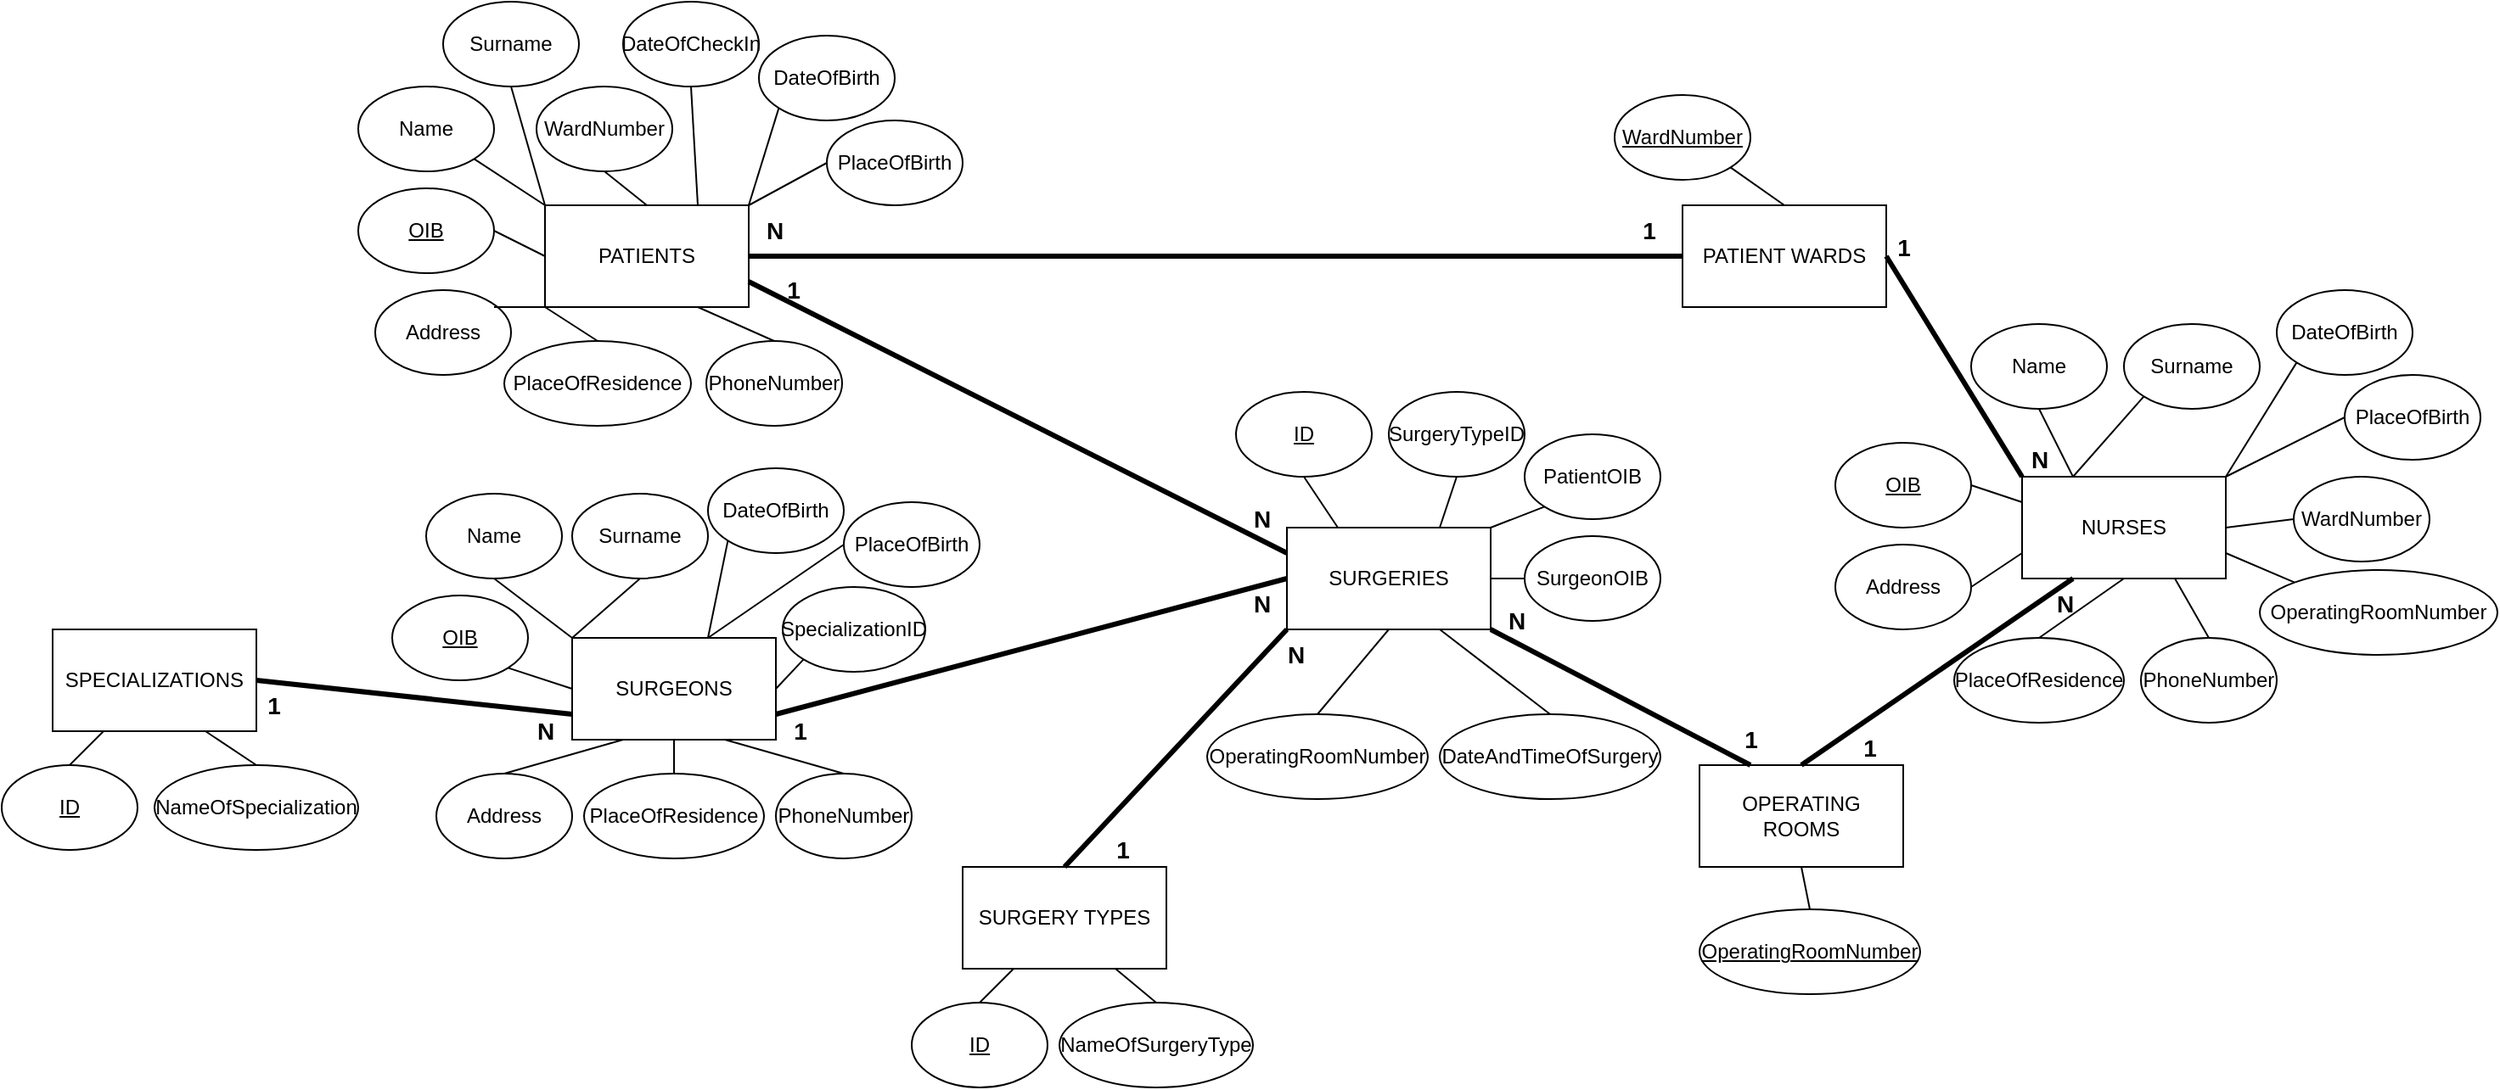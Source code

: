 <mxfile version="15.9.4" type="device"><diagram id="eH_5Y954doRz_A873sbr" name="HospitaDBDiagram"><mxGraphModel dx="1826" dy="781" grid="1" gridSize="10" guides="1" tooltips="1" connect="1" arrows="1" fold="1" page="1" pageScale="1" pageWidth="827" pageHeight="1169" math="0" shadow="0"><root><mxCell id="0"/><mxCell id="1" parent="0"/><mxCell id="2ee_6VMPxP_qQMHYE9O8-1" value="PATIENTS" style="rounded=0;whiteSpace=wrap;html=1;" parent="1" vertex="1"><mxGeometry x="410" y="190" width="120" height="60" as="geometry"/></mxCell><mxCell id="2ee_6VMPxP_qQMHYE9O8-2" value="Name" style="ellipse;whiteSpace=wrap;html=1;" parent="1" vertex="1"><mxGeometry x="300" y="120" width="80" height="50" as="geometry"/></mxCell><mxCell id="2ee_6VMPxP_qQMHYE9O8-3" value="Surname" style="ellipse;whiteSpace=wrap;html=1;" parent="1" vertex="1"><mxGeometry x="350" y="70" width="80" height="50" as="geometry"/></mxCell><mxCell id="2ee_6VMPxP_qQMHYE9O8-5" value="&lt;u&gt;OIB&lt;/u&gt;" style="ellipse;whiteSpace=wrap;html=1;" parent="1" vertex="1"><mxGeometry x="300" y="180" width="80" height="50" as="geometry"/></mxCell><mxCell id="2ee_6VMPxP_qQMHYE9O8-14" value="WardNumber" style="ellipse;whiteSpace=wrap;html=1;fontStyle=0" parent="1" vertex="1"><mxGeometry x="405" y="120" width="80" height="50" as="geometry"/></mxCell><mxCell id="2ee_6VMPxP_qQMHYE9O8-15" value="PATIENT WARDS" style="rounded=0;whiteSpace=wrap;html=1;" parent="1" vertex="1"><mxGeometry x="1080" y="190" width="120" height="60" as="geometry"/></mxCell><mxCell id="2ee_6VMPxP_qQMHYE9O8-16" value="&lt;u&gt;WardNumber&lt;/u&gt;" style="ellipse;whiteSpace=wrap;html=1;" parent="1" vertex="1"><mxGeometry x="1040" y="125" width="80" height="50" as="geometry"/></mxCell><mxCell id="2ee_6VMPxP_qQMHYE9O8-19" value="OPERATING ROOMS" style="rounded=0;whiteSpace=wrap;html=1;" parent="1" vertex="1"><mxGeometry x="1090" y="520" width="120" height="60" as="geometry"/></mxCell><mxCell id="2ee_6VMPxP_qQMHYE9O8-20" value="&lt;u&gt;OperatingRoomNumber&lt;/u&gt;" style="ellipse;whiteSpace=wrap;html=1;" parent="1" vertex="1"><mxGeometry x="1090" y="605" width="130" height="50" as="geometry"/></mxCell><mxCell id="2ee_6VMPxP_qQMHYE9O8-21" value="NURSES" style="rounded=0;whiteSpace=wrap;html=1;" parent="1" vertex="1"><mxGeometry x="1280" y="350" width="120" height="60" as="geometry"/></mxCell><mxCell id="2ee_6VMPxP_qQMHYE9O8-22" value="Name" style="ellipse;whiteSpace=wrap;html=1;" parent="1" vertex="1"><mxGeometry x="1250" y="260" width="80" height="50" as="geometry"/></mxCell><mxCell id="2ee_6VMPxP_qQMHYE9O8-23" value="Surname" style="ellipse;whiteSpace=wrap;html=1;" parent="1" vertex="1"><mxGeometry x="1340" y="260" width="80" height="50" as="geometry"/></mxCell><mxCell id="2ee_6VMPxP_qQMHYE9O8-24" value="&lt;u&gt;OIB&lt;/u&gt;" style="ellipse;whiteSpace=wrap;html=1;" parent="1" vertex="1"><mxGeometry x="1170" y="330" width="80" height="50" as="geometry"/></mxCell><mxCell id="2ee_6VMPxP_qQMHYE9O8-26" value="Address" style="ellipse;whiteSpace=wrap;html=1;" parent="1" vertex="1"><mxGeometry x="1170" y="390" width="80" height="50" as="geometry"/></mxCell><mxCell id="2ee_6VMPxP_qQMHYE9O8-30" value="PhoneNumber" style="ellipse;whiteSpace=wrap;html=1;" parent="1" vertex="1"><mxGeometry x="1350" y="445" width="80" height="50" as="geometry"/></mxCell><mxCell id="2ee_6VMPxP_qQMHYE9O8-31" value="WardNumber" style="ellipse;whiteSpace=wrap;html=1;" parent="1" vertex="1"><mxGeometry x="1440" y="350" width="80" height="50" as="geometry"/></mxCell><mxCell id="2ee_6VMPxP_qQMHYE9O8-32" value="OperatingRoomNumber" style="ellipse;whiteSpace=wrap;html=1;" parent="1" vertex="1"><mxGeometry x="1420" y="405" width="140" height="50" as="geometry"/></mxCell><mxCell id="2ee_6VMPxP_qQMHYE9O8-33" value="SURGEONS" style="rounded=0;whiteSpace=wrap;html=1;" parent="1" vertex="1"><mxGeometry x="426" y="445" width="120" height="60" as="geometry"/></mxCell><mxCell id="2ee_6VMPxP_qQMHYE9O8-34" value="Name" style="ellipse;whiteSpace=wrap;html=1;" parent="1" vertex="1"><mxGeometry x="340" y="360" width="80" height="50" as="geometry"/></mxCell><mxCell id="2ee_6VMPxP_qQMHYE9O8-35" value="Surname" style="ellipse;whiteSpace=wrap;html=1;" parent="1" vertex="1"><mxGeometry x="426" y="360" width="80" height="50" as="geometry"/></mxCell><mxCell id="2ee_6VMPxP_qQMHYE9O8-36" value="&lt;u&gt;OIB&lt;/u&gt;" style="ellipse;whiteSpace=wrap;html=1;" parent="1" vertex="1"><mxGeometry x="320" y="420" width="80" height="50" as="geometry"/></mxCell><mxCell id="2ee_6VMPxP_qQMHYE9O8-43" value="SpecializationID" style="ellipse;whiteSpace=wrap;html=1;" parent="1" vertex="1"><mxGeometry x="550" y="415" width="84" height="50" as="geometry"/></mxCell><mxCell id="2ee_6VMPxP_qQMHYE9O8-45" value="SPECIALIZATIONS" style="rounded=0;whiteSpace=wrap;html=1;" parent="1" vertex="1"><mxGeometry x="120" y="440" width="120" height="60" as="geometry"/></mxCell><mxCell id="2ee_6VMPxP_qQMHYE9O8-46" value="&lt;u&gt;ID&lt;/u&gt;" style="ellipse;whiteSpace=wrap;html=1;" parent="1" vertex="1"><mxGeometry x="90" y="520" width="80" height="50" as="geometry"/></mxCell><mxCell id="2ee_6VMPxP_qQMHYE9O8-47" value="NameOfSpecialization" style="ellipse;whiteSpace=wrap;html=1;" parent="1" vertex="1"><mxGeometry x="180" y="520" width="120" height="50" as="geometry"/></mxCell><mxCell id="2ee_6VMPxP_qQMHYE9O8-48" value="SURGERIES" style="rounded=0;whiteSpace=wrap;html=1;" parent="1" vertex="1"><mxGeometry x="847" y="380" width="120" height="60" as="geometry"/></mxCell><mxCell id="2ee_6VMPxP_qQMHYE9O8-49" value="SurgeryTypeID" style="ellipse;whiteSpace=wrap;html=1;" parent="1" vertex="1"><mxGeometry x="907" y="300" width="80" height="50" as="geometry"/></mxCell><mxCell id="2ee_6VMPxP_qQMHYE9O8-50" value="&lt;u&gt;ID&lt;/u&gt;" style="ellipse;whiteSpace=wrap;html=1;" parent="1" vertex="1"><mxGeometry x="817" y="300" width="80" height="50" as="geometry"/></mxCell><mxCell id="2ee_6VMPxP_qQMHYE9O8-52" value="PatientOIB" style="ellipse;whiteSpace=wrap;html=1;" parent="1" vertex="1"><mxGeometry x="987" y="325" width="80" height="50" as="geometry"/></mxCell><mxCell id="2ee_6VMPxP_qQMHYE9O8-53" value="SurgeonOIB" style="ellipse;whiteSpace=wrap;html=1;" parent="1" vertex="1"><mxGeometry x="987" y="385" width="80" height="50" as="geometry"/></mxCell><mxCell id="2ee_6VMPxP_qQMHYE9O8-56" value="DateAndTimeOfSurgery" style="ellipse;whiteSpace=wrap;html=1;" parent="1" vertex="1"><mxGeometry x="937" y="490" width="130" height="50" as="geometry"/></mxCell><mxCell id="2ee_6VMPxP_qQMHYE9O8-57" value="OperatingRoomNumber" style="ellipse;whiteSpace=wrap;html=1;" parent="1" vertex="1"><mxGeometry x="800" y="490" width="130" height="50" as="geometry"/></mxCell><mxCell id="2ee_6VMPxP_qQMHYE9O8-63" value="Address" style="ellipse;whiteSpace=wrap;html=1;" parent="1" vertex="1"><mxGeometry x="346" y="525" width="80" height="50" as="geometry"/></mxCell><mxCell id="2ee_6VMPxP_qQMHYE9O8-65" value="PhoneNumber" style="ellipse;whiteSpace=wrap;html=1;" parent="1" vertex="1"><mxGeometry x="546" y="525" width="80" height="50" as="geometry"/></mxCell><mxCell id="2ee_6VMPxP_qQMHYE9O8-66" value="Address" style="ellipse;whiteSpace=wrap;html=1;" parent="1" vertex="1"><mxGeometry x="310" y="240" width="80" height="50" as="geometry"/></mxCell><mxCell id="2ee_6VMPxP_qQMHYE9O8-67" value="PlaceOfResidence" style="ellipse;whiteSpace=wrap;html=1;" parent="1" vertex="1"><mxGeometry x="386" y="270" width="110" height="50" as="geometry"/></mxCell><mxCell id="2ee_6VMPxP_qQMHYE9O8-68" value="PhoneNumber" style="ellipse;whiteSpace=wrap;html=1;" parent="1" vertex="1"><mxGeometry x="505" y="270" width="80" height="50" as="geometry"/></mxCell><mxCell id="BNjwRfASftqPmTcdCCgz-1" value="" style="endArrow=none;html=1;rounded=0;entryX=1;entryY=1;entryDx=0;entryDy=0;exitX=0;exitY=0;exitDx=0;exitDy=0;" parent="1" source="2ee_6VMPxP_qQMHYE9O8-1" target="2ee_6VMPxP_qQMHYE9O8-2" edge="1"><mxGeometry width="50" height="50" relative="1" as="geometry"><mxPoint x="880" y="470" as="sourcePoint"/><mxPoint x="930" y="420" as="targetPoint"/></mxGeometry></mxCell><mxCell id="BNjwRfASftqPmTcdCCgz-2" value="" style="endArrow=none;html=1;rounded=0;entryX=1;entryY=0.5;entryDx=0;entryDy=0;exitX=0;exitY=0.5;exitDx=0;exitDy=0;" parent="1" source="2ee_6VMPxP_qQMHYE9O8-1" target="2ee_6VMPxP_qQMHYE9O8-5" edge="1"><mxGeometry width="50" height="50" relative="1" as="geometry"><mxPoint x="840" y="410" as="sourcePoint"/><mxPoint x="890" y="360" as="targetPoint"/></mxGeometry></mxCell><mxCell id="BNjwRfASftqPmTcdCCgz-3" value="" style="endArrow=none;html=1;rounded=0;exitX=0;exitY=1;exitDx=0;exitDy=0;" parent="1" source="2ee_6VMPxP_qQMHYE9O8-1" edge="1"><mxGeometry width="50" height="50" relative="1" as="geometry"><mxPoint x="840" y="410" as="sourcePoint"/><mxPoint x="380" y="250" as="targetPoint"/></mxGeometry></mxCell><mxCell id="BNjwRfASftqPmTcdCCgz-4" value="" style="endArrow=none;html=1;rounded=0;exitX=0.5;exitY=0;exitDx=0;exitDy=0;entryX=0;entryY=1;entryDx=0;entryDy=0;" parent="1" source="2ee_6VMPxP_qQMHYE9O8-67" target="2ee_6VMPxP_qQMHYE9O8-1" edge="1"><mxGeometry width="50" height="50" relative="1" as="geometry"><mxPoint x="840" y="410" as="sourcePoint"/><mxPoint x="400" y="260" as="targetPoint"/></mxGeometry></mxCell><mxCell id="BNjwRfASftqPmTcdCCgz-5" value="" style="endArrow=none;html=1;rounded=0;entryX=0.75;entryY=1;entryDx=0;entryDy=0;exitX=0.5;exitY=0;exitDx=0;exitDy=0;" parent="1" source="2ee_6VMPxP_qQMHYE9O8-68" target="2ee_6VMPxP_qQMHYE9O8-1" edge="1"><mxGeometry width="50" height="50" relative="1" as="geometry"><mxPoint x="890" y="370" as="sourcePoint"/><mxPoint x="940" y="320" as="targetPoint"/></mxGeometry></mxCell><mxCell id="BNjwRfASftqPmTcdCCgz-6" value="" style="endArrow=none;html=1;rounded=0;entryX=0.5;entryY=1;entryDx=0;entryDy=0;exitX=0;exitY=0;exitDx=0;exitDy=0;" parent="1" source="2ee_6VMPxP_qQMHYE9O8-1" target="2ee_6VMPxP_qQMHYE9O8-3" edge="1"><mxGeometry width="50" height="50" relative="1" as="geometry"><mxPoint x="890" y="370" as="sourcePoint"/><mxPoint x="940" y="320" as="targetPoint"/></mxGeometry></mxCell><mxCell id="BNjwRfASftqPmTcdCCgz-8" value="" style="endArrow=none;html=1;rounded=0;entryX=0.5;entryY=1;entryDx=0;entryDy=0;exitX=0.5;exitY=0;exitDx=0;exitDy=0;" parent="1" source="2ee_6VMPxP_qQMHYE9O8-1" target="2ee_6VMPxP_qQMHYE9O8-14" edge="1"><mxGeometry width="50" height="50" relative="1" as="geometry"><mxPoint x="890" y="370" as="sourcePoint"/><mxPoint x="940" y="320" as="targetPoint"/></mxGeometry></mxCell><mxCell id="BNjwRfASftqPmTcdCCgz-11" value="" style="endArrow=none;html=1;rounded=0;entryX=1;entryY=1;entryDx=0;entryDy=0;exitX=0.5;exitY=0;exitDx=0;exitDy=0;" parent="1" source="2ee_6VMPxP_qQMHYE9O8-15" target="2ee_6VMPxP_qQMHYE9O8-16" edge="1"><mxGeometry width="50" height="50" relative="1" as="geometry"><mxPoint x="870" y="365" as="sourcePoint"/><mxPoint x="920" y="315" as="targetPoint"/></mxGeometry></mxCell><mxCell id="BNjwRfASftqPmTcdCCgz-12" value="" style="endArrow=none;html=1;rounded=0;entryX=0.5;entryY=0;entryDx=0;entryDy=0;exitX=0.5;exitY=1;exitDx=0;exitDy=0;" parent="1" source="2ee_6VMPxP_qQMHYE9O8-19" target="2ee_6VMPxP_qQMHYE9O8-20" edge="1"><mxGeometry width="50" height="50" relative="1" as="geometry"><mxPoint x="680" y="695" as="sourcePoint"/><mxPoint x="730" y="645" as="targetPoint"/></mxGeometry></mxCell><mxCell id="BNjwRfASftqPmTcdCCgz-13" value="" style="endArrow=none;html=1;rounded=0;exitX=0.5;exitY=0;exitDx=0;exitDy=0;entryX=0.25;entryY=1;entryDx=0;entryDy=0;" parent="1" source="2ee_6VMPxP_qQMHYE9O8-46" target="2ee_6VMPxP_qQMHYE9O8-45" edge="1"><mxGeometry width="50" height="50" relative="1" as="geometry"><mxPoint x="700" y="410" as="sourcePoint"/><mxPoint x="750" y="360" as="targetPoint"/></mxGeometry></mxCell><mxCell id="BNjwRfASftqPmTcdCCgz-14" value="" style="endArrow=none;html=1;rounded=0;entryX=0.75;entryY=1;entryDx=0;entryDy=0;exitX=0.5;exitY=0;exitDx=0;exitDy=0;" parent="1" source="2ee_6VMPxP_qQMHYE9O8-47" target="2ee_6VMPxP_qQMHYE9O8-45" edge="1"><mxGeometry width="50" height="50" relative="1" as="geometry"><mxPoint x="630" y="550" as="sourcePoint"/><mxPoint x="680" y="500" as="targetPoint"/></mxGeometry></mxCell><mxCell id="BNjwRfASftqPmTcdCCgz-17" value="" style="endArrow=none;html=1;rounded=0;entryX=0.5;entryY=1;entryDx=0;entryDy=0;exitX=0.25;exitY=0;exitDx=0;exitDy=0;" parent="1" source="2ee_6VMPxP_qQMHYE9O8-21" target="2ee_6VMPxP_qQMHYE9O8-22" edge="1"><mxGeometry width="50" height="50" relative="1" as="geometry"><mxPoint x="960" y="510" as="sourcePoint"/><mxPoint x="1010" y="460" as="targetPoint"/></mxGeometry></mxCell><mxCell id="BNjwRfASftqPmTcdCCgz-18" value="" style="endArrow=none;html=1;rounded=0;entryX=0;entryY=1;entryDx=0;entryDy=0;exitX=0.25;exitY=0;exitDx=0;exitDy=0;" parent="1" source="2ee_6VMPxP_qQMHYE9O8-21" target="2ee_6VMPxP_qQMHYE9O8-23" edge="1"><mxGeometry width="50" height="50" relative="1" as="geometry"><mxPoint x="960" y="510" as="sourcePoint"/><mxPoint x="1010" y="460" as="targetPoint"/></mxGeometry></mxCell><mxCell id="BNjwRfASftqPmTcdCCgz-19" value="" style="endArrow=none;html=1;rounded=0;entryX=1;entryY=0.5;entryDx=0;entryDy=0;exitX=0;exitY=0.25;exitDx=0;exitDy=0;" parent="1" source="2ee_6VMPxP_qQMHYE9O8-21" target="2ee_6VMPxP_qQMHYE9O8-24" edge="1"><mxGeometry width="50" height="50" relative="1" as="geometry"><mxPoint x="960" y="510" as="sourcePoint"/><mxPoint x="1010" y="460" as="targetPoint"/></mxGeometry></mxCell><mxCell id="BNjwRfASftqPmTcdCCgz-20" value="" style="endArrow=none;html=1;rounded=0;entryX=1;entryY=0.5;entryDx=0;entryDy=0;exitX=0;exitY=0.75;exitDx=0;exitDy=0;" parent="1" source="2ee_6VMPxP_qQMHYE9O8-21" target="2ee_6VMPxP_qQMHYE9O8-26" edge="1"><mxGeometry width="50" height="50" relative="1" as="geometry"><mxPoint x="960" y="510" as="sourcePoint"/><mxPoint x="1010" y="460" as="targetPoint"/></mxGeometry></mxCell><mxCell id="BNjwRfASftqPmTcdCCgz-22" value="" style="endArrow=none;html=1;rounded=0;entryX=0.75;entryY=1;entryDx=0;entryDy=0;exitX=0.5;exitY=0;exitDx=0;exitDy=0;" parent="1" source="2ee_6VMPxP_qQMHYE9O8-30" target="2ee_6VMPxP_qQMHYE9O8-21" edge="1"><mxGeometry width="50" height="50" relative="1" as="geometry"><mxPoint x="960" y="510" as="sourcePoint"/><mxPoint x="1010" y="460" as="targetPoint"/></mxGeometry></mxCell><mxCell id="BNjwRfASftqPmTcdCCgz-23" value="" style="endArrow=none;html=1;rounded=0;entryX=0;entryY=0.5;entryDx=0;entryDy=0;exitX=1;exitY=0.5;exitDx=0;exitDy=0;" parent="1" source="2ee_6VMPxP_qQMHYE9O8-21" target="2ee_6VMPxP_qQMHYE9O8-31" edge="1"><mxGeometry width="50" height="50" relative="1" as="geometry"><mxPoint x="960" y="510" as="sourcePoint"/><mxPoint x="1010" y="460" as="targetPoint"/></mxGeometry></mxCell><mxCell id="BNjwRfASftqPmTcdCCgz-24" value="" style="endArrow=none;html=1;rounded=0;entryX=0;entryY=0;entryDx=0;entryDy=0;exitX=1;exitY=0.75;exitDx=0;exitDy=0;" parent="1" source="2ee_6VMPxP_qQMHYE9O8-21" target="2ee_6VMPxP_qQMHYE9O8-32" edge="1"><mxGeometry width="50" height="50" relative="1" as="geometry"><mxPoint x="960" y="510" as="sourcePoint"/><mxPoint x="1010" y="460" as="targetPoint"/></mxGeometry></mxCell><mxCell id="BNjwRfASftqPmTcdCCgz-25" value="" style="endArrow=none;html=1;rounded=0;entryX=0.5;entryY=1;entryDx=0;entryDy=0;exitX=0;exitY=0;exitDx=0;exitDy=0;" parent="1" source="2ee_6VMPxP_qQMHYE9O8-33" target="2ee_6VMPxP_qQMHYE9O8-34" edge="1"><mxGeometry width="50" height="50" relative="1" as="geometry"><mxPoint x="700" y="345" as="sourcePoint"/><mxPoint x="750" y="295" as="targetPoint"/></mxGeometry></mxCell><mxCell id="BNjwRfASftqPmTcdCCgz-26" value="" style="endArrow=none;html=1;rounded=0;entryX=0.5;entryY=1;entryDx=0;entryDy=0;exitX=0;exitY=0;exitDx=0;exitDy=0;" parent="1" source="2ee_6VMPxP_qQMHYE9O8-33" target="2ee_6VMPxP_qQMHYE9O8-35" edge="1"><mxGeometry width="50" height="50" relative="1" as="geometry"><mxPoint x="630" y="435" as="sourcePoint"/><mxPoint x="680" y="385" as="targetPoint"/></mxGeometry></mxCell><mxCell id="BNjwRfASftqPmTcdCCgz-27" value="" style="endArrow=none;html=1;rounded=0;exitX=1;exitY=1;exitDx=0;exitDy=0;entryX=0;entryY=0.5;entryDx=0;entryDy=0;" parent="1" source="2ee_6VMPxP_qQMHYE9O8-36" target="2ee_6VMPxP_qQMHYE9O8-33" edge="1"><mxGeometry width="50" height="50" relative="1" as="geometry"><mxPoint x="630" y="435" as="sourcePoint"/><mxPoint x="680" y="385" as="targetPoint"/></mxGeometry></mxCell><mxCell id="BNjwRfASftqPmTcdCCgz-28" value="" style="endArrow=none;html=1;rounded=0;entryX=1;entryY=0.5;entryDx=0;entryDy=0;exitX=0;exitY=1;exitDx=0;exitDy=0;" parent="1" source="2ee_6VMPxP_qQMHYE9O8-43" target="2ee_6VMPxP_qQMHYE9O8-33" edge="1"><mxGeometry width="50" height="50" relative="1" as="geometry"><mxPoint x="630" y="435" as="sourcePoint"/><mxPoint x="680" y="385" as="targetPoint"/></mxGeometry></mxCell><mxCell id="BNjwRfASftqPmTcdCCgz-29" value="" style="endArrow=none;html=1;rounded=0;exitX=0.5;exitY=0;exitDx=0;exitDy=0;entryX=0.25;entryY=1;entryDx=0;entryDy=0;" parent="1" source="2ee_6VMPxP_qQMHYE9O8-63" target="2ee_6VMPxP_qQMHYE9O8-33" edge="1"><mxGeometry width="50" height="50" relative="1" as="geometry"><mxPoint x="750" y="435" as="sourcePoint"/><mxPoint x="430" y="515" as="targetPoint"/></mxGeometry></mxCell><mxCell id="BNjwRfASftqPmTcdCCgz-31" value="" style="endArrow=none;html=1;rounded=0;exitX=0.5;exitY=0;exitDx=0;exitDy=0;entryX=0.75;entryY=1;entryDx=0;entryDy=0;" parent="1" source="2ee_6VMPxP_qQMHYE9O8-65" target="2ee_6VMPxP_qQMHYE9O8-33" edge="1"><mxGeometry width="50" height="50" relative="1" as="geometry"><mxPoint x="750" y="435" as="sourcePoint"/><mxPoint x="800" y="385" as="targetPoint"/></mxGeometry></mxCell><mxCell id="BNjwRfASftqPmTcdCCgz-32" value="" style="endArrow=none;html=1;rounded=0;entryX=0.25;entryY=0;entryDx=0;entryDy=0;exitX=0.5;exitY=1;exitDx=0;exitDy=0;" parent="1" source="2ee_6VMPxP_qQMHYE9O8-50" target="2ee_6VMPxP_qQMHYE9O8-48" edge="1"><mxGeometry width="50" height="50" relative="1" as="geometry"><mxPoint x="931" y="550" as="sourcePoint"/><mxPoint x="981" y="500" as="targetPoint"/></mxGeometry></mxCell><mxCell id="BNjwRfASftqPmTcdCCgz-33" value="" style="endArrow=none;html=1;rounded=0;entryX=0.5;entryY=1;entryDx=0;entryDy=0;exitX=0.75;exitY=0;exitDx=0;exitDy=0;" parent="1" source="2ee_6VMPxP_qQMHYE9O8-48" target="2ee_6VMPxP_qQMHYE9O8-49" edge="1"><mxGeometry width="50" height="50" relative="1" as="geometry"><mxPoint x="931" y="550" as="sourcePoint"/><mxPoint x="981" y="500" as="targetPoint"/></mxGeometry></mxCell><mxCell id="BNjwRfASftqPmTcdCCgz-34" value="" style="endArrow=none;html=1;rounded=0;entryX=0;entryY=1;entryDx=0;entryDy=0;exitX=1;exitY=0;exitDx=0;exitDy=0;" parent="1" source="2ee_6VMPxP_qQMHYE9O8-48" target="2ee_6VMPxP_qQMHYE9O8-52" edge="1"><mxGeometry width="50" height="50" relative="1" as="geometry"><mxPoint x="960" y="370" as="sourcePoint"/><mxPoint x="981" y="500" as="targetPoint"/></mxGeometry></mxCell><mxCell id="BNjwRfASftqPmTcdCCgz-35" value="" style="endArrow=none;html=1;rounded=0;entryX=0;entryY=0.5;entryDx=0;entryDy=0;exitX=1;exitY=0.5;exitDx=0;exitDy=0;" parent="1" source="2ee_6VMPxP_qQMHYE9O8-48" target="2ee_6VMPxP_qQMHYE9O8-53" edge="1"><mxGeometry width="50" height="50" relative="1" as="geometry"><mxPoint x="980" y="380" as="sourcePoint"/><mxPoint x="981" y="500" as="targetPoint"/></mxGeometry></mxCell><mxCell id="BNjwRfASftqPmTcdCCgz-36" value="" style="endArrow=none;html=1;rounded=0;entryX=0.75;entryY=1;entryDx=0;entryDy=0;exitX=0.5;exitY=0;exitDx=0;exitDy=0;" parent="1" source="2ee_6VMPxP_qQMHYE9O8-56" target="2ee_6VMPxP_qQMHYE9O8-48" edge="1"><mxGeometry width="50" height="50" relative="1" as="geometry"><mxPoint x="931" y="550" as="sourcePoint"/><mxPoint x="981" y="500" as="targetPoint"/></mxGeometry></mxCell><mxCell id="BNjwRfASftqPmTcdCCgz-37" value="" style="endArrow=none;html=1;rounded=0;entryX=0.5;entryY=1;entryDx=0;entryDy=0;exitX=0.5;exitY=0;exitDx=0;exitDy=0;" parent="1" source="2ee_6VMPxP_qQMHYE9O8-57" target="2ee_6VMPxP_qQMHYE9O8-48" edge="1"><mxGeometry width="50" height="50" relative="1" as="geometry"><mxPoint x="931" y="550" as="sourcePoint"/><mxPoint x="981" y="500" as="targetPoint"/></mxGeometry></mxCell><mxCell id="BNjwRfASftqPmTcdCCgz-38" value="SURGERY TYPES" style="rounded=0;whiteSpace=wrap;html=1;" parent="1" vertex="1"><mxGeometry x="656" y="580" width="120" height="60" as="geometry"/></mxCell><mxCell id="BNjwRfASftqPmTcdCCgz-39" value="&lt;u&gt;ID&lt;/u&gt;" style="ellipse;whiteSpace=wrap;html=1;" parent="1" vertex="1"><mxGeometry x="626" y="660" width="80" height="50" as="geometry"/></mxCell><mxCell id="BNjwRfASftqPmTcdCCgz-40" value="NameOfSurgeryType" style="ellipse;whiteSpace=wrap;html=1;" parent="1" vertex="1"><mxGeometry x="713" y="660" width="114" height="50" as="geometry"/></mxCell><mxCell id="BNjwRfASftqPmTcdCCgz-41" value="" style="endArrow=none;html=1;rounded=0;exitX=0.5;exitY=0;exitDx=0;exitDy=0;entryX=0.25;entryY=1;entryDx=0;entryDy=0;" parent="1" source="BNjwRfASftqPmTcdCCgz-39" target="BNjwRfASftqPmTcdCCgz-38" edge="1"><mxGeometry width="50" height="50" relative="1" as="geometry"><mxPoint x="1236" y="550" as="sourcePoint"/><mxPoint x="696" y="650" as="targetPoint"/></mxGeometry></mxCell><mxCell id="BNjwRfASftqPmTcdCCgz-42" value="" style="endArrow=none;html=1;rounded=0;exitX=0.5;exitY=0;exitDx=0;exitDy=0;entryX=0.75;entryY=1;entryDx=0;entryDy=0;" parent="1" source="BNjwRfASftqPmTcdCCgz-40" target="BNjwRfASftqPmTcdCCgz-38" edge="1"><mxGeometry width="50" height="50" relative="1" as="geometry"><mxPoint x="1166" y="690" as="sourcePoint"/><mxPoint x="726" y="650" as="targetPoint"/></mxGeometry></mxCell><mxCell id="BNjwRfASftqPmTcdCCgz-43" value="" style="endArrow=none;html=1;entryX=1;entryY=0.75;entryDx=0;entryDy=0;exitX=0;exitY=0.25;exitDx=0;exitDy=0;rounded=0;strokeWidth=3;" parent="1" source="2ee_6VMPxP_qQMHYE9O8-48" target="2ee_6VMPxP_qQMHYE9O8-1" edge="1"><mxGeometry width="50" height="50" relative="1" as="geometry"><mxPoint x="880" y="440" as="sourcePoint"/><mxPoint x="930" y="390" as="targetPoint"/></mxGeometry></mxCell><mxCell id="BNjwRfASftqPmTcdCCgz-44" value="" style="endArrow=none;html=1;rounded=0;strokeWidth=3;entryX=0;entryY=0.5;entryDx=0;entryDy=0;exitX=1;exitY=0.5;exitDx=0;exitDy=0;" parent="1" source="2ee_6VMPxP_qQMHYE9O8-1" target="2ee_6VMPxP_qQMHYE9O8-15" edge="1"><mxGeometry width="50" height="50" relative="1" as="geometry"><mxPoint x="880" y="440" as="sourcePoint"/><mxPoint x="930" y="390" as="targetPoint"/></mxGeometry></mxCell><mxCell id="BNjwRfASftqPmTcdCCgz-45" value="" style="endArrow=none;html=1;rounded=0;strokeWidth=3;entryX=0.25;entryY=0;entryDx=0;entryDy=0;exitX=1;exitY=1;exitDx=0;exitDy=0;" parent="1" source="2ee_6VMPxP_qQMHYE9O8-48" target="2ee_6VMPxP_qQMHYE9O8-19" edge="1"><mxGeometry width="50" height="50" relative="1" as="geometry"><mxPoint x="880" y="390" as="sourcePoint"/><mxPoint x="1090" y="500" as="targetPoint"/></mxGeometry></mxCell><mxCell id="BNjwRfASftqPmTcdCCgz-46" value="" style="endArrow=none;html=1;rounded=0;strokeWidth=3;exitX=0;exitY=0;exitDx=0;exitDy=0;entryX=1;entryY=0.5;entryDx=0;entryDy=0;" parent="1" source="2ee_6VMPxP_qQMHYE9O8-21" target="2ee_6VMPxP_qQMHYE9O8-15" edge="1"><mxGeometry width="50" height="50" relative="1" as="geometry"><mxPoint x="880" y="440" as="sourcePoint"/><mxPoint x="930" y="390" as="targetPoint"/></mxGeometry></mxCell><mxCell id="BNjwRfASftqPmTcdCCgz-47" value="" style="endArrow=none;html=1;rounded=0;strokeWidth=3;entryX=0.25;entryY=1;entryDx=0;entryDy=0;exitX=0.5;exitY=0;exitDx=0;exitDy=0;" parent="1" source="2ee_6VMPxP_qQMHYE9O8-19" target="2ee_6VMPxP_qQMHYE9O8-21" edge="1"><mxGeometry width="50" height="50" relative="1" as="geometry"><mxPoint x="1170" y="525" as="sourcePoint"/><mxPoint x="930" y="300" as="targetPoint"/></mxGeometry></mxCell><mxCell id="BNjwRfASftqPmTcdCCgz-48" value="" style="endArrow=none;html=1;rounded=0;strokeWidth=3;exitX=1;exitY=0.5;exitDx=0;exitDy=0;entryX=0;entryY=0.75;entryDx=0;entryDy=0;" parent="1" source="2ee_6VMPxP_qQMHYE9O8-45" target="2ee_6VMPxP_qQMHYE9O8-33" edge="1"><mxGeometry width="50" height="50" relative="1" as="geometry"><mxPoint x="870" y="560" as="sourcePoint"/><mxPoint x="920" y="510" as="targetPoint"/></mxGeometry></mxCell><mxCell id="BNjwRfASftqPmTcdCCgz-49" value="" style="endArrow=none;html=1;rounded=0;strokeWidth=3;exitX=0.5;exitY=0;exitDx=0;exitDy=0;entryX=0;entryY=1;entryDx=0;entryDy=0;" parent="1" source="BNjwRfASftqPmTcdCCgz-38" target="2ee_6VMPxP_qQMHYE9O8-48" edge="1"><mxGeometry width="50" height="50" relative="1" as="geometry"><mxPoint x="880" y="590" as="sourcePoint"/><mxPoint x="930" y="540" as="targetPoint"/></mxGeometry></mxCell><mxCell id="BNjwRfASftqPmTcdCCgz-52" value="" style="endArrow=none;html=1;rounded=0;strokeWidth=3;exitX=1;exitY=0.75;exitDx=0;exitDy=0;entryX=0;entryY=0.5;entryDx=0;entryDy=0;" parent="1" source="2ee_6VMPxP_qQMHYE9O8-33" target="2ee_6VMPxP_qQMHYE9O8-48" edge="1"><mxGeometry width="50" height="50" relative="1" as="geometry"><mxPoint x="880" y="590" as="sourcePoint"/><mxPoint x="930" y="540" as="targetPoint"/></mxGeometry></mxCell><mxCell id="BNjwRfASftqPmTcdCCgz-64" value="&lt;b&gt;&lt;font style=&quot;font-size: 14px&quot;&gt;1&lt;/font&gt;&lt;/b&gt;" style="text;html=1;align=center;verticalAlign=middle;resizable=0;points=[];autosize=1;strokeColor=none;fillColor=none;" parent="1" vertex="1"><mxGeometry x="1200" y="205" width="20" height="20" as="geometry"/></mxCell><mxCell id="BNjwRfASftqPmTcdCCgz-65" value="&lt;b&gt;N&lt;/b&gt;" style="text;html=1;align=center;verticalAlign=middle;resizable=0;points=[];autosize=1;strokeColor=none;fillColor=none;fontSize=14;" parent="1" vertex="1"><mxGeometry x="1275" y="330" width="30" height="20" as="geometry"/></mxCell><mxCell id="BNjwRfASftqPmTcdCCgz-67" value="&lt;b&gt;&lt;font style=&quot;font-size: 14px&quot;&gt;1&lt;/font&gt;&lt;/b&gt;" style="text;html=1;align=center;verticalAlign=middle;resizable=0;points=[];autosize=1;strokeColor=none;fillColor=none;" parent="1" vertex="1"><mxGeometry x="1180" y="500" width="20" height="20" as="geometry"/></mxCell><mxCell id="BNjwRfASftqPmTcdCCgz-68" value="&lt;b&gt;N&lt;/b&gt;" style="text;html=1;align=center;verticalAlign=middle;resizable=0;points=[];autosize=1;strokeColor=none;fillColor=none;fontSize=14;" parent="1" vertex="1"><mxGeometry x="1290" y="415" width="30" height="20" as="geometry"/></mxCell><mxCell id="BNjwRfASftqPmTcdCCgz-71" value="&lt;b&gt;&lt;font style=&quot;font-size: 14px&quot;&gt;1&lt;/font&gt;&lt;/b&gt;" style="text;html=1;align=center;verticalAlign=middle;resizable=0;points=[];autosize=1;strokeColor=none;fillColor=none;" parent="1" vertex="1"><mxGeometry x="550" y="490" width="20" height="20" as="geometry"/></mxCell><mxCell id="BNjwRfASftqPmTcdCCgz-72" value="&lt;b&gt;&lt;font style=&quot;font-size: 14px&quot;&gt;N&lt;/font&gt;&lt;/b&gt;" style="text;html=1;align=center;verticalAlign=middle;resizable=0;points=[];autosize=1;strokeColor=none;fillColor=none;" parent="1" vertex="1"><mxGeometry x="817" y="415" width="30" height="20" as="geometry"/></mxCell><mxCell id="BNjwRfASftqPmTcdCCgz-73" value="&lt;b&gt;&lt;font style=&quot;font-size: 14px&quot;&gt;1&lt;/font&gt;&lt;/b&gt;" style="text;html=1;align=center;verticalAlign=middle;resizable=0;points=[];autosize=1;strokeColor=none;fillColor=none;" parent="1" vertex="1"><mxGeometry x="240" y="475" width="20" height="20" as="geometry"/></mxCell><mxCell id="BNjwRfASftqPmTcdCCgz-74" value="&lt;b&gt;&lt;font style=&quot;font-size: 14px&quot;&gt;N&lt;/font&gt;&lt;/b&gt;" style="text;html=1;align=center;verticalAlign=middle;resizable=0;points=[];autosize=1;strokeColor=none;fillColor=none;" parent="1" vertex="1"><mxGeometry x="395" y="490" width="30" height="20" as="geometry"/></mxCell><mxCell id="BNjwRfASftqPmTcdCCgz-75" value="&lt;b&gt;N&lt;/b&gt;" style="text;html=1;align=center;verticalAlign=middle;resizable=0;points=[];autosize=1;strokeColor=none;fillColor=none;fontSize=14;" parent="1" vertex="1"><mxGeometry x="967" y="425" width="30" height="20" as="geometry"/></mxCell><mxCell id="BNjwRfASftqPmTcdCCgz-76" value="&lt;b&gt;&lt;font style=&quot;font-size: 14px&quot;&gt;1&lt;/font&gt;&lt;/b&gt;" style="text;html=1;align=center;verticalAlign=middle;resizable=0;points=[];autosize=1;strokeColor=none;fillColor=none;" parent="1" vertex="1"><mxGeometry x="1110" y="495" width="20" height="20" as="geometry"/></mxCell><mxCell id="BNjwRfASftqPmTcdCCgz-77" value="&lt;b&gt;N&lt;/b&gt;" style="text;html=1;align=center;verticalAlign=middle;resizable=0;points=[];autosize=1;strokeColor=none;fillColor=none;fontSize=14;" parent="1" vertex="1"><mxGeometry x="530" y="195" width="30" height="20" as="geometry"/></mxCell><mxCell id="BNjwRfASftqPmTcdCCgz-80" value="&lt;b&gt;&lt;font style=&quot;font-size: 14px&quot;&gt;1&lt;/font&gt;&lt;/b&gt;" style="text;html=1;align=center;verticalAlign=middle;resizable=0;points=[];autosize=1;strokeColor=none;fillColor=none;" parent="1" vertex="1"><mxGeometry x="1050" y="195" width="20" height="20" as="geometry"/></mxCell><mxCell id="BNjwRfASftqPmTcdCCgz-81" value="&lt;b&gt;N&lt;/b&gt;" style="text;html=1;align=center;verticalAlign=middle;resizable=0;points=[];autosize=1;strokeColor=none;fillColor=none;fontSize=14;" parent="1" vertex="1"><mxGeometry x="817" y="365" width="30" height="20" as="geometry"/></mxCell><mxCell id="BNjwRfASftqPmTcdCCgz-82" value="&lt;b&gt;&lt;font style=&quot;font-size: 14px&quot;&gt;1&lt;/font&gt;&lt;/b&gt;" style="text;html=1;align=center;verticalAlign=middle;resizable=0;points=[];autosize=1;strokeColor=none;fillColor=none;" parent="1" vertex="1"><mxGeometry x="546" y="230" width="20" height="20" as="geometry"/></mxCell><mxCell id="BNjwRfASftqPmTcdCCgz-83" value="&lt;b&gt;&lt;font style=&quot;font-size: 14px&quot;&gt;1&lt;/font&gt;&lt;/b&gt;" style="text;html=1;align=center;verticalAlign=middle;resizable=0;points=[];autosize=1;strokeColor=none;fillColor=none;" parent="1" vertex="1"><mxGeometry x="740" y="560" width="20" height="20" as="geometry"/></mxCell><mxCell id="BNjwRfASftqPmTcdCCgz-84" value="&lt;b&gt;N&lt;/b&gt;" style="text;html=1;align=center;verticalAlign=middle;resizable=0;points=[];autosize=1;strokeColor=none;fillColor=none;fontSize=14;" parent="1" vertex="1"><mxGeometry x="837" y="445" width="30" height="20" as="geometry"/></mxCell><mxCell id="hIGXKg6ZdpSpW56IVCSZ-2" value="DateOfBirth" style="ellipse;whiteSpace=wrap;html=1;fontStyle=0" parent="1" vertex="1"><mxGeometry x="536" y="90" width="80" height="50" as="geometry"/></mxCell><mxCell id="hIGXKg6ZdpSpW56IVCSZ-3" value="" style="endArrow=none;html=1;rounded=0;entryX=0;entryY=1;entryDx=0;entryDy=0;exitX=1;exitY=0;exitDx=0;exitDy=0;" parent="1" source="2ee_6VMPxP_qQMHYE9O8-1" target="hIGXKg6ZdpSpW56IVCSZ-2" edge="1"><mxGeometry width="50" height="50" relative="1" as="geometry"><mxPoint x="635" y="120" as="sourcePoint"/><mxPoint x="1044" y="345" as="targetPoint"/></mxGeometry></mxCell><mxCell id="hIGXKg6ZdpSpW56IVCSZ-4" value="PlaceOfBirth" style="ellipse;whiteSpace=wrap;html=1;fontStyle=0" parent="1" vertex="1"><mxGeometry x="576" y="140" width="80" height="50" as="geometry"/></mxCell><mxCell id="hIGXKg6ZdpSpW56IVCSZ-5" value="" style="endArrow=none;html=1;rounded=0;entryX=0;entryY=0.5;entryDx=0;entryDy=0;" parent="1" target="hIGXKg6ZdpSpW56IVCSZ-4" edge="1"><mxGeometry width="50" height="50" relative="1" as="geometry"><mxPoint x="530" y="190" as="sourcePoint"/><mxPoint x="551.309" y="142.42" as="targetPoint"/></mxGeometry></mxCell><mxCell id="hIGXKg6ZdpSpW56IVCSZ-6" value="DateOfBirth" style="ellipse;whiteSpace=wrap;html=1;fontStyle=0" parent="1" vertex="1"><mxGeometry x="506" y="345" width="80" height="50" as="geometry"/></mxCell><mxCell id="hIGXKg6ZdpSpW56IVCSZ-7" value="" style="endArrow=none;html=1;rounded=0;entryX=0;entryY=1;entryDx=0;entryDy=0;exitX=1;exitY=0;exitDx=0;exitDy=0;" parent="1" target="hIGXKg6ZdpSpW56IVCSZ-6" edge="1"><mxGeometry width="50" height="50" relative="1" as="geometry"><mxPoint x="506" y="445" as="sourcePoint"/><mxPoint x="1020" y="600" as="targetPoint"/></mxGeometry></mxCell><mxCell id="hIGXKg6ZdpSpW56IVCSZ-8" value="PlaceOfBirth" style="ellipse;whiteSpace=wrap;html=1;fontStyle=0" parent="1" vertex="1"><mxGeometry x="586" y="365" width="80" height="50" as="geometry"/></mxCell><mxCell id="hIGXKg6ZdpSpW56IVCSZ-9" value="" style="endArrow=none;html=1;rounded=0;entryX=0;entryY=0.5;entryDx=0;entryDy=0;" parent="1" target="hIGXKg6ZdpSpW56IVCSZ-8" edge="1"><mxGeometry width="50" height="50" relative="1" as="geometry"><mxPoint x="506" y="445" as="sourcePoint"/><mxPoint x="527.309" y="397.42" as="targetPoint"/></mxGeometry></mxCell><mxCell id="hIGXKg6ZdpSpW56IVCSZ-10" value="PlaceOfResidence" style="ellipse;whiteSpace=wrap;html=1;" parent="1" vertex="1"><mxGeometry x="433" y="525" width="106" height="50" as="geometry"/></mxCell><mxCell id="hIGXKg6ZdpSpW56IVCSZ-11" value="" style="endArrow=none;html=1;rounded=0;exitX=0.5;exitY=0;exitDx=0;exitDy=0;entryX=0.5;entryY=1;entryDx=0;entryDy=0;" parent="1" source="hIGXKg6ZdpSpW56IVCSZ-10" target="2ee_6VMPxP_qQMHYE9O8-33" edge="1"><mxGeometry width="50" height="50" relative="1" as="geometry"><mxPoint x="830" y="720" as="sourcePoint"/><mxPoint x="460" y="530" as="targetPoint"/></mxGeometry></mxCell><mxCell id="hIGXKg6ZdpSpW56IVCSZ-14" value="PlaceOfResidence" style="ellipse;whiteSpace=wrap;html=1;" parent="1" vertex="1"><mxGeometry x="1240" y="445" width="100" height="50" as="geometry"/></mxCell><mxCell id="hIGXKg6ZdpSpW56IVCSZ-15" value="" style="endArrow=none;html=1;rounded=0;exitX=0.5;exitY=0;exitDx=0;exitDy=0;entryX=0.5;entryY=1;entryDx=0;entryDy=0;" parent="1" source="hIGXKg6ZdpSpW56IVCSZ-14" target="2ee_6VMPxP_qQMHYE9O8-21" edge="1"><mxGeometry width="50" height="50" relative="1" as="geometry"><mxPoint x="1679" y="625" as="sourcePoint"/><mxPoint x="1360" y="420" as="targetPoint"/></mxGeometry></mxCell><mxCell id="hIGXKg6ZdpSpW56IVCSZ-17" value="DateOfBirth" style="ellipse;whiteSpace=wrap;html=1;fontStyle=0" parent="1" vertex="1"><mxGeometry x="1430" y="240" width="80" height="50" as="geometry"/></mxCell><mxCell id="hIGXKg6ZdpSpW56IVCSZ-18" value="" style="endArrow=none;html=1;rounded=0;entryX=0;entryY=1;entryDx=0;entryDy=0;exitX=1;exitY=0;exitDx=0;exitDy=0;" parent="1" target="hIGXKg6ZdpSpW56IVCSZ-17" edge="1"><mxGeometry width="50" height="50" relative="1" as="geometry"><mxPoint x="1400" y="350" as="sourcePoint"/><mxPoint x="1914" y="505" as="targetPoint"/></mxGeometry></mxCell><mxCell id="hIGXKg6ZdpSpW56IVCSZ-19" value="PlaceOfBirth" style="ellipse;whiteSpace=wrap;html=1;fontStyle=0" parent="1" vertex="1"><mxGeometry x="1470" y="290" width="80" height="50" as="geometry"/></mxCell><mxCell id="hIGXKg6ZdpSpW56IVCSZ-20" value="" style="endArrow=none;html=1;rounded=0;entryX=0;entryY=0.5;entryDx=0;entryDy=0;" parent="1" target="hIGXKg6ZdpSpW56IVCSZ-19" edge="1"><mxGeometry width="50" height="50" relative="1" as="geometry"><mxPoint x="1400" y="350" as="sourcePoint"/><mxPoint x="1421.309" y="302.42" as="targetPoint"/></mxGeometry></mxCell><mxCell id="hIGXKg6ZdpSpW56IVCSZ-21" value="DateOfCheckIn" style="ellipse;whiteSpace=wrap;html=1;fontStyle=0" parent="1" vertex="1"><mxGeometry x="456" y="70" width="80" height="50" as="geometry"/></mxCell><mxCell id="hIGXKg6ZdpSpW56IVCSZ-22" value="" style="endArrow=none;html=1;rounded=0;entryX=0.5;entryY=1;entryDx=0;entryDy=0;exitX=0.75;exitY=0;exitDx=0;exitDy=0;" parent="1" source="2ee_6VMPxP_qQMHYE9O8-1" target="hIGXKg6ZdpSpW56IVCSZ-21" edge="1"><mxGeometry width="50" height="50" relative="1" as="geometry"><mxPoint x="1040" y="460" as="sourcePoint"/><mxPoint x="1090" y="410" as="targetPoint"/></mxGeometry></mxCell></root></mxGraphModel></diagram></mxfile>